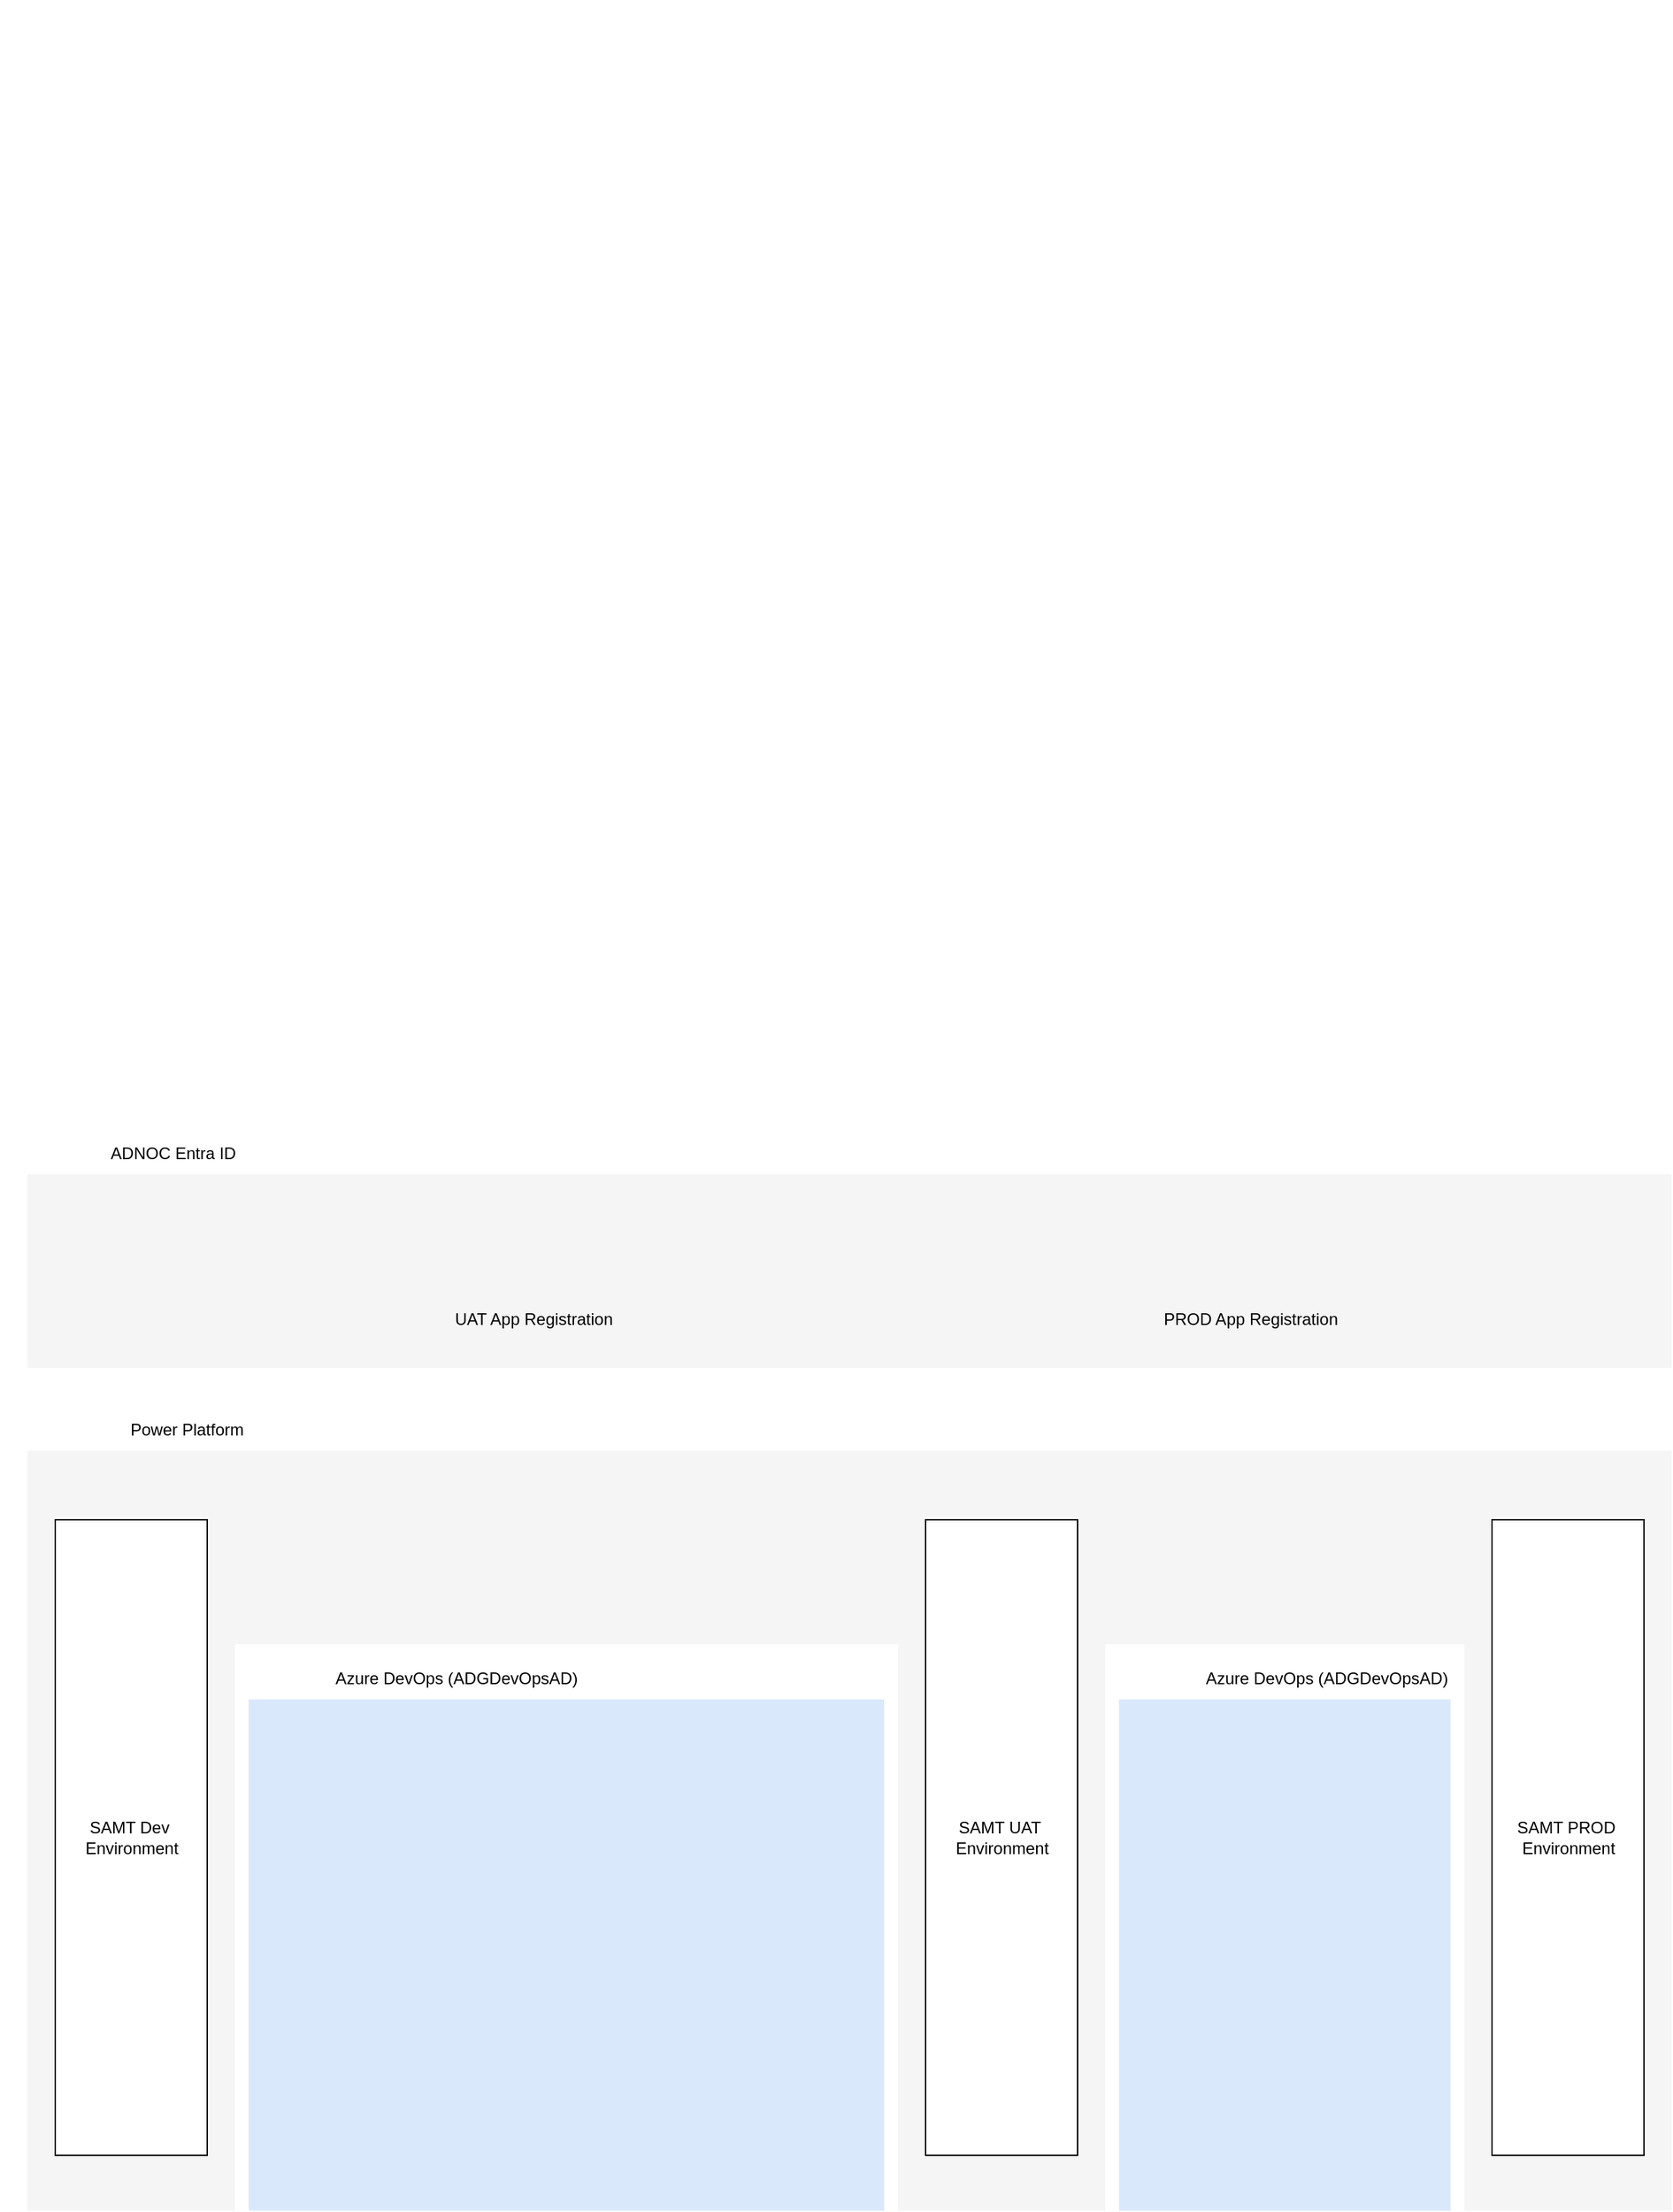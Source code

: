 <mxfile version="24.6.3" type="github">
  <diagram name="Page-1" id="hik5HebmvnPIwXo95oxy">
    <mxGraphModel dx="1908" dy="2122" grid="1" gridSize="10" guides="1" tooltips="1" connect="1" arrows="1" fold="1" page="1" pageScale="1" pageWidth="850" pageHeight="1100" math="0" shadow="0">
      <root>
        <mxCell id="0" />
        <mxCell id="1" parent="0" />
        <mxCell id="6EwFNHox14AsC7_nJLdy-13" value="" style="shape=image;verticalLabelPosition=bottom;labelBackgroundColor=default;verticalAlign=top;aspect=fixed;imageAspect=0;image=https://miro.medium.com/v2/resize:fit:2000/1*0HbEFIQikFJHxJ6rEJwa5Q.png;" vertex="1" parent="1">
          <mxGeometry x="40" y="-770" width="1200" height="685" as="geometry" />
        </mxCell>
        <mxCell id="6EwFNHox14AsC7_nJLdy-15" value="" style="rounded=0;whiteSpace=wrap;html=1;fillColor=#f5f5f5;fontColor=#333333;strokeColor=none;" vertex="1" parent="1">
          <mxGeometry x="60" y="80" width="1190" height="140" as="geometry" />
        </mxCell>
        <mxCell id="6EwFNHox14AsC7_nJLdy-16" value="" style="shape=image;verticalLabelPosition=bottom;labelBackgroundColor=default;verticalAlign=top;aspect=fixed;imageAspect=0;image=https://upload.wikimedia.org/wikipedia/commons/thumb/8/8c/Microsoft_Entra_ID_color_icon.svg/1200px-Microsoft_Entra_ID_color_icon.svg.png;" vertex="1" parent="1">
          <mxGeometry x="80" y="60" width="40" height="40" as="geometry" />
        </mxCell>
        <mxCell id="6EwFNHox14AsC7_nJLdy-17" value="ADNOC Entra ID" style="text;html=1;align=center;verticalAlign=middle;resizable=0;points=[];autosize=1;strokeColor=none;fillColor=none;" vertex="1" parent="1">
          <mxGeometry x="110" y="50" width="110" height="30" as="geometry" />
        </mxCell>
        <mxCell id="6EwFNHox14AsC7_nJLdy-21" value="" style="shape=image;verticalLabelPosition=bottom;verticalAlign=top;imageAspect=0;image=https://encrypted-tbn0.gstatic.com/images?q=tbn:ANd9GcQ5NBB-wAejjdB5ZR6SHPuw1Ma1UUbCgcB20g&amp;s;" vertex="1" parent="1">
          <mxGeometry x="393" y="100" width="65" height="55" as="geometry" />
        </mxCell>
        <mxCell id="6EwFNHox14AsC7_nJLdy-22" value="" style="shape=image;verticalLabelPosition=bottom;verticalAlign=top;imageAspect=0;image=https://encrypted-tbn0.gstatic.com/images?q=tbn:ANd9GcQ5NBB-wAejjdB5ZR6SHPuw1Ma1UUbCgcB20g&amp;s;" vertex="1" parent="1">
          <mxGeometry x="900" y="100" width="65" height="55" as="geometry" />
        </mxCell>
        <mxCell id="6EwFNHox14AsC7_nJLdy-23" value="UAT App Registration" style="text;html=1;align=center;verticalAlign=middle;resizable=0;points=[];autosize=1;strokeColor=none;fillColor=none;" vertex="1" parent="1">
          <mxGeometry x="355.5" y="170" width="140" height="30" as="geometry" />
        </mxCell>
        <mxCell id="6EwFNHox14AsC7_nJLdy-24" value="PROD App Registration" style="text;html=1;align=center;verticalAlign=middle;resizable=0;points=[];autosize=1;strokeColor=none;fillColor=none;" vertex="1" parent="1">
          <mxGeometry x="870" y="170" width="150" height="30" as="geometry" />
        </mxCell>
        <mxCell id="6EwFNHox14AsC7_nJLdy-25" value="" style="rounded=0;whiteSpace=wrap;html=1;fillColor=#f5f5f5;fontColor=#333333;strokeColor=none;" vertex="1" parent="1">
          <mxGeometry x="60" y="280" width="1190" height="140" as="geometry" />
        </mxCell>
        <mxCell id="6EwFNHox14AsC7_nJLdy-26" value="" style="rounded=0;whiteSpace=wrap;html=1;fillColor=#f5f5f5;fontColor=#333333;strokeColor=none;" vertex="1" parent="1">
          <mxGeometry x="60" y="280" width="150" height="550" as="geometry" />
        </mxCell>
        <mxCell id="6EwFNHox14AsC7_nJLdy-27" value="" style="rounded=0;whiteSpace=wrap;html=1;fillColor=#f5f5f5;fontColor=#333333;strokeColor=none;" vertex="1" parent="1">
          <mxGeometry x="690" y="280" width="150" height="550" as="geometry" />
        </mxCell>
        <mxCell id="6EwFNHox14AsC7_nJLdy-28" value="" style="rounded=0;whiteSpace=wrap;html=1;fillColor=#f5f5f5;fontColor=#333333;strokeColor=none;" vertex="1" parent="1">
          <mxGeometry x="1100" y="280" width="150" height="550" as="geometry" />
        </mxCell>
        <mxCell id="6EwFNHox14AsC7_nJLdy-29" value="" style="rounded=0;whiteSpace=wrap;html=1;fillColor=#dae8fc;strokeColor=none;" vertex="1" parent="1">
          <mxGeometry x="220" y="460" width="460" height="370" as="geometry" />
        </mxCell>
        <mxCell id="6EwFNHox14AsC7_nJLdy-30" value="" style="rounded=0;whiteSpace=wrap;html=1;fillColor=#dae8fc;strokeColor=none;" vertex="1" parent="1">
          <mxGeometry x="850" y="460" width="240" height="370" as="geometry" />
        </mxCell>
        <mxCell id="6EwFNHox14AsC7_nJLdy-35" value="" style="shape=image;verticalLabelPosition=bottom;verticalAlign=top;imageAspect=0;image=https://encrypted-tbn0.gstatic.com/images?q=tbn:ANd9GcSsRvpWXsSxfzEMwDkS5pWxn-mvL3S2PMxv0A&amp;s;" vertex="1" parent="1">
          <mxGeometry x="70" y="250" width="50" height="49.5" as="geometry" />
        </mxCell>
        <mxCell id="6EwFNHox14AsC7_nJLdy-36" value="Power Platform" style="text;html=1;align=center;verticalAlign=middle;resizable=0;points=[];autosize=1;strokeColor=none;fillColor=none;" vertex="1" parent="1">
          <mxGeometry x="120" y="250" width="110" height="30" as="geometry" />
        </mxCell>
        <mxCell id="6EwFNHox14AsC7_nJLdy-37" value="" style="rounded=0;whiteSpace=wrap;html=1;" vertex="1" parent="1">
          <mxGeometry x="80" y="330" width="110" height="460" as="geometry" />
        </mxCell>
        <mxCell id="6EwFNHox14AsC7_nJLdy-38" value="" style="rounded=0;whiteSpace=wrap;html=1;" vertex="1" parent="1">
          <mxGeometry x="710" y="330" width="110" height="460" as="geometry" />
        </mxCell>
        <mxCell id="6EwFNHox14AsC7_nJLdy-39" value="" style="rounded=0;whiteSpace=wrap;html=1;" vertex="1" parent="1">
          <mxGeometry x="1120" y="330" width="110" height="460" as="geometry" />
        </mxCell>
        <mxCell id="6EwFNHox14AsC7_nJLdy-40" value="" style="shape=image;verticalLabelPosition=bottom;labelBackgroundColor=default;verticalAlign=top;aspect=fixed;imageAspect=0;image=https://www.northware.mx/wp-content/uploads/2022/09/northware-microsoft-power-apps-logo.png;" vertex="1" parent="1">
          <mxGeometry x="100" y="460" width="70" height="70" as="geometry" />
        </mxCell>
        <mxCell id="6EwFNHox14AsC7_nJLdy-41" value="" style="shape=image;verticalLabelPosition=bottom;labelBackgroundColor=default;verticalAlign=top;aspect=fixed;imageAspect=0;image=https://www.northware.mx/wp-content/uploads/2022/09/northware-microsoft-power-apps-logo.png;" vertex="1" parent="1">
          <mxGeometry x="730" y="460" width="70" height="70" as="geometry" />
        </mxCell>
        <mxCell id="6EwFNHox14AsC7_nJLdy-42" value="" style="shape=image;verticalLabelPosition=bottom;labelBackgroundColor=default;verticalAlign=top;aspect=fixed;imageAspect=0;image=https://www.northware.mx/wp-content/uploads/2022/09/northware-microsoft-power-apps-logo.png;" vertex="1" parent="1">
          <mxGeometry x="1140" y="460" width="70" height="70" as="geometry" />
        </mxCell>
        <mxCell id="6EwFNHox14AsC7_nJLdy-43" value="SAMT Dev&amp;nbsp;&lt;div&gt;Environment&lt;/div&gt;" style="text;html=1;align=center;verticalAlign=middle;resizable=0;points=[];autosize=1;strokeColor=none;fillColor=none;" vertex="1" parent="1">
          <mxGeometry x="90" y="540" width="90" height="40" as="geometry" />
        </mxCell>
        <mxCell id="6EwFNHox14AsC7_nJLdy-44" value="SAMT UAT&amp;nbsp;&lt;div&gt;Environment&lt;/div&gt;" style="text;html=1;align=center;verticalAlign=middle;resizable=0;points=[];autosize=1;strokeColor=none;fillColor=none;" vertex="1" parent="1">
          <mxGeometry x="720" y="540" width="90" height="40" as="geometry" />
        </mxCell>
        <mxCell id="6EwFNHox14AsC7_nJLdy-45" value="SAMT PROD&amp;nbsp;&lt;div&gt;Environment&lt;/div&gt;" style="text;html=1;align=center;verticalAlign=middle;resizable=0;points=[];autosize=1;strokeColor=none;fillColor=none;" vertex="1" parent="1">
          <mxGeometry x="1125" y="540" width="100" height="40" as="geometry" />
        </mxCell>
        <mxCell id="6EwFNHox14AsC7_nJLdy-46" value="" style="shape=image;verticalLabelPosition=bottom;labelBackgroundColor=default;verticalAlign=top;aspect=fixed;imageAspect=0;image=https://static-00.iconduck.com/assets.00/azure-devops-color-icon-2048x2048-140zbjrd.png;" vertex="1" parent="1">
          <mxGeometry x="230" y="440" width="40" height="40" as="geometry" />
        </mxCell>
        <mxCell id="6EwFNHox14AsC7_nJLdy-47" value="" style="shape=image;verticalLabelPosition=bottom;labelBackgroundColor=default;verticalAlign=top;aspect=fixed;imageAspect=0;image=https://static-00.iconduck.com/assets.00/azure-devops-color-icon-2048x2048-140zbjrd.png;" vertex="1" parent="1">
          <mxGeometry x="860" y="440" width="40" height="40" as="geometry" />
        </mxCell>
        <mxCell id="6EwFNHox14AsC7_nJLdy-48" value="Azure DevOps (ADGDevOpsAD)" style="text;html=1;align=center;verticalAlign=middle;resizable=0;points=[];autosize=1;strokeColor=none;fillColor=none;" vertex="1" parent="1">
          <mxGeometry x="270" y="430" width="200" height="30" as="geometry" />
        </mxCell>
        <mxCell id="6EwFNHox14AsC7_nJLdy-49" value="Azure DevOps (ADGDevOpsAD)" style="text;html=1;align=center;verticalAlign=middle;resizable=0;points=[];autosize=1;strokeColor=none;fillColor=none;" vertex="1" parent="1">
          <mxGeometry x="900" y="430" width="200" height="30" as="geometry" />
        </mxCell>
        <mxCell id="6EwFNHox14AsC7_nJLdy-52" value="" style="shape=image;verticalLabelPosition=bottom;labelBackgroundColor=default;verticalAlign=top;aspect=fixed;imageAspect=0;image=https://static-00.iconduck.com/assets.00/user-icon-2046x2048-9pwm22pp.png;" vertex="1" parent="1">
          <mxGeometry x="405.95" y="310" width="39.09" height="39.12" as="geometry" />
        </mxCell>
        <mxCell id="6EwFNHox14AsC7_nJLdy-53" value="" style="shape=image;verticalLabelPosition=bottom;labelBackgroundColor=default;verticalAlign=top;aspect=fixed;imageAspect=0;image=https://static-00.iconduck.com/assets.00/user-icon-2046x2048-9pwm22pp.png;" vertex="1" parent="1">
          <mxGeometry x="912.96" y="310" width="39.09" height="39.12" as="geometry" />
        </mxCell>
      </root>
    </mxGraphModel>
  </diagram>
</mxfile>
